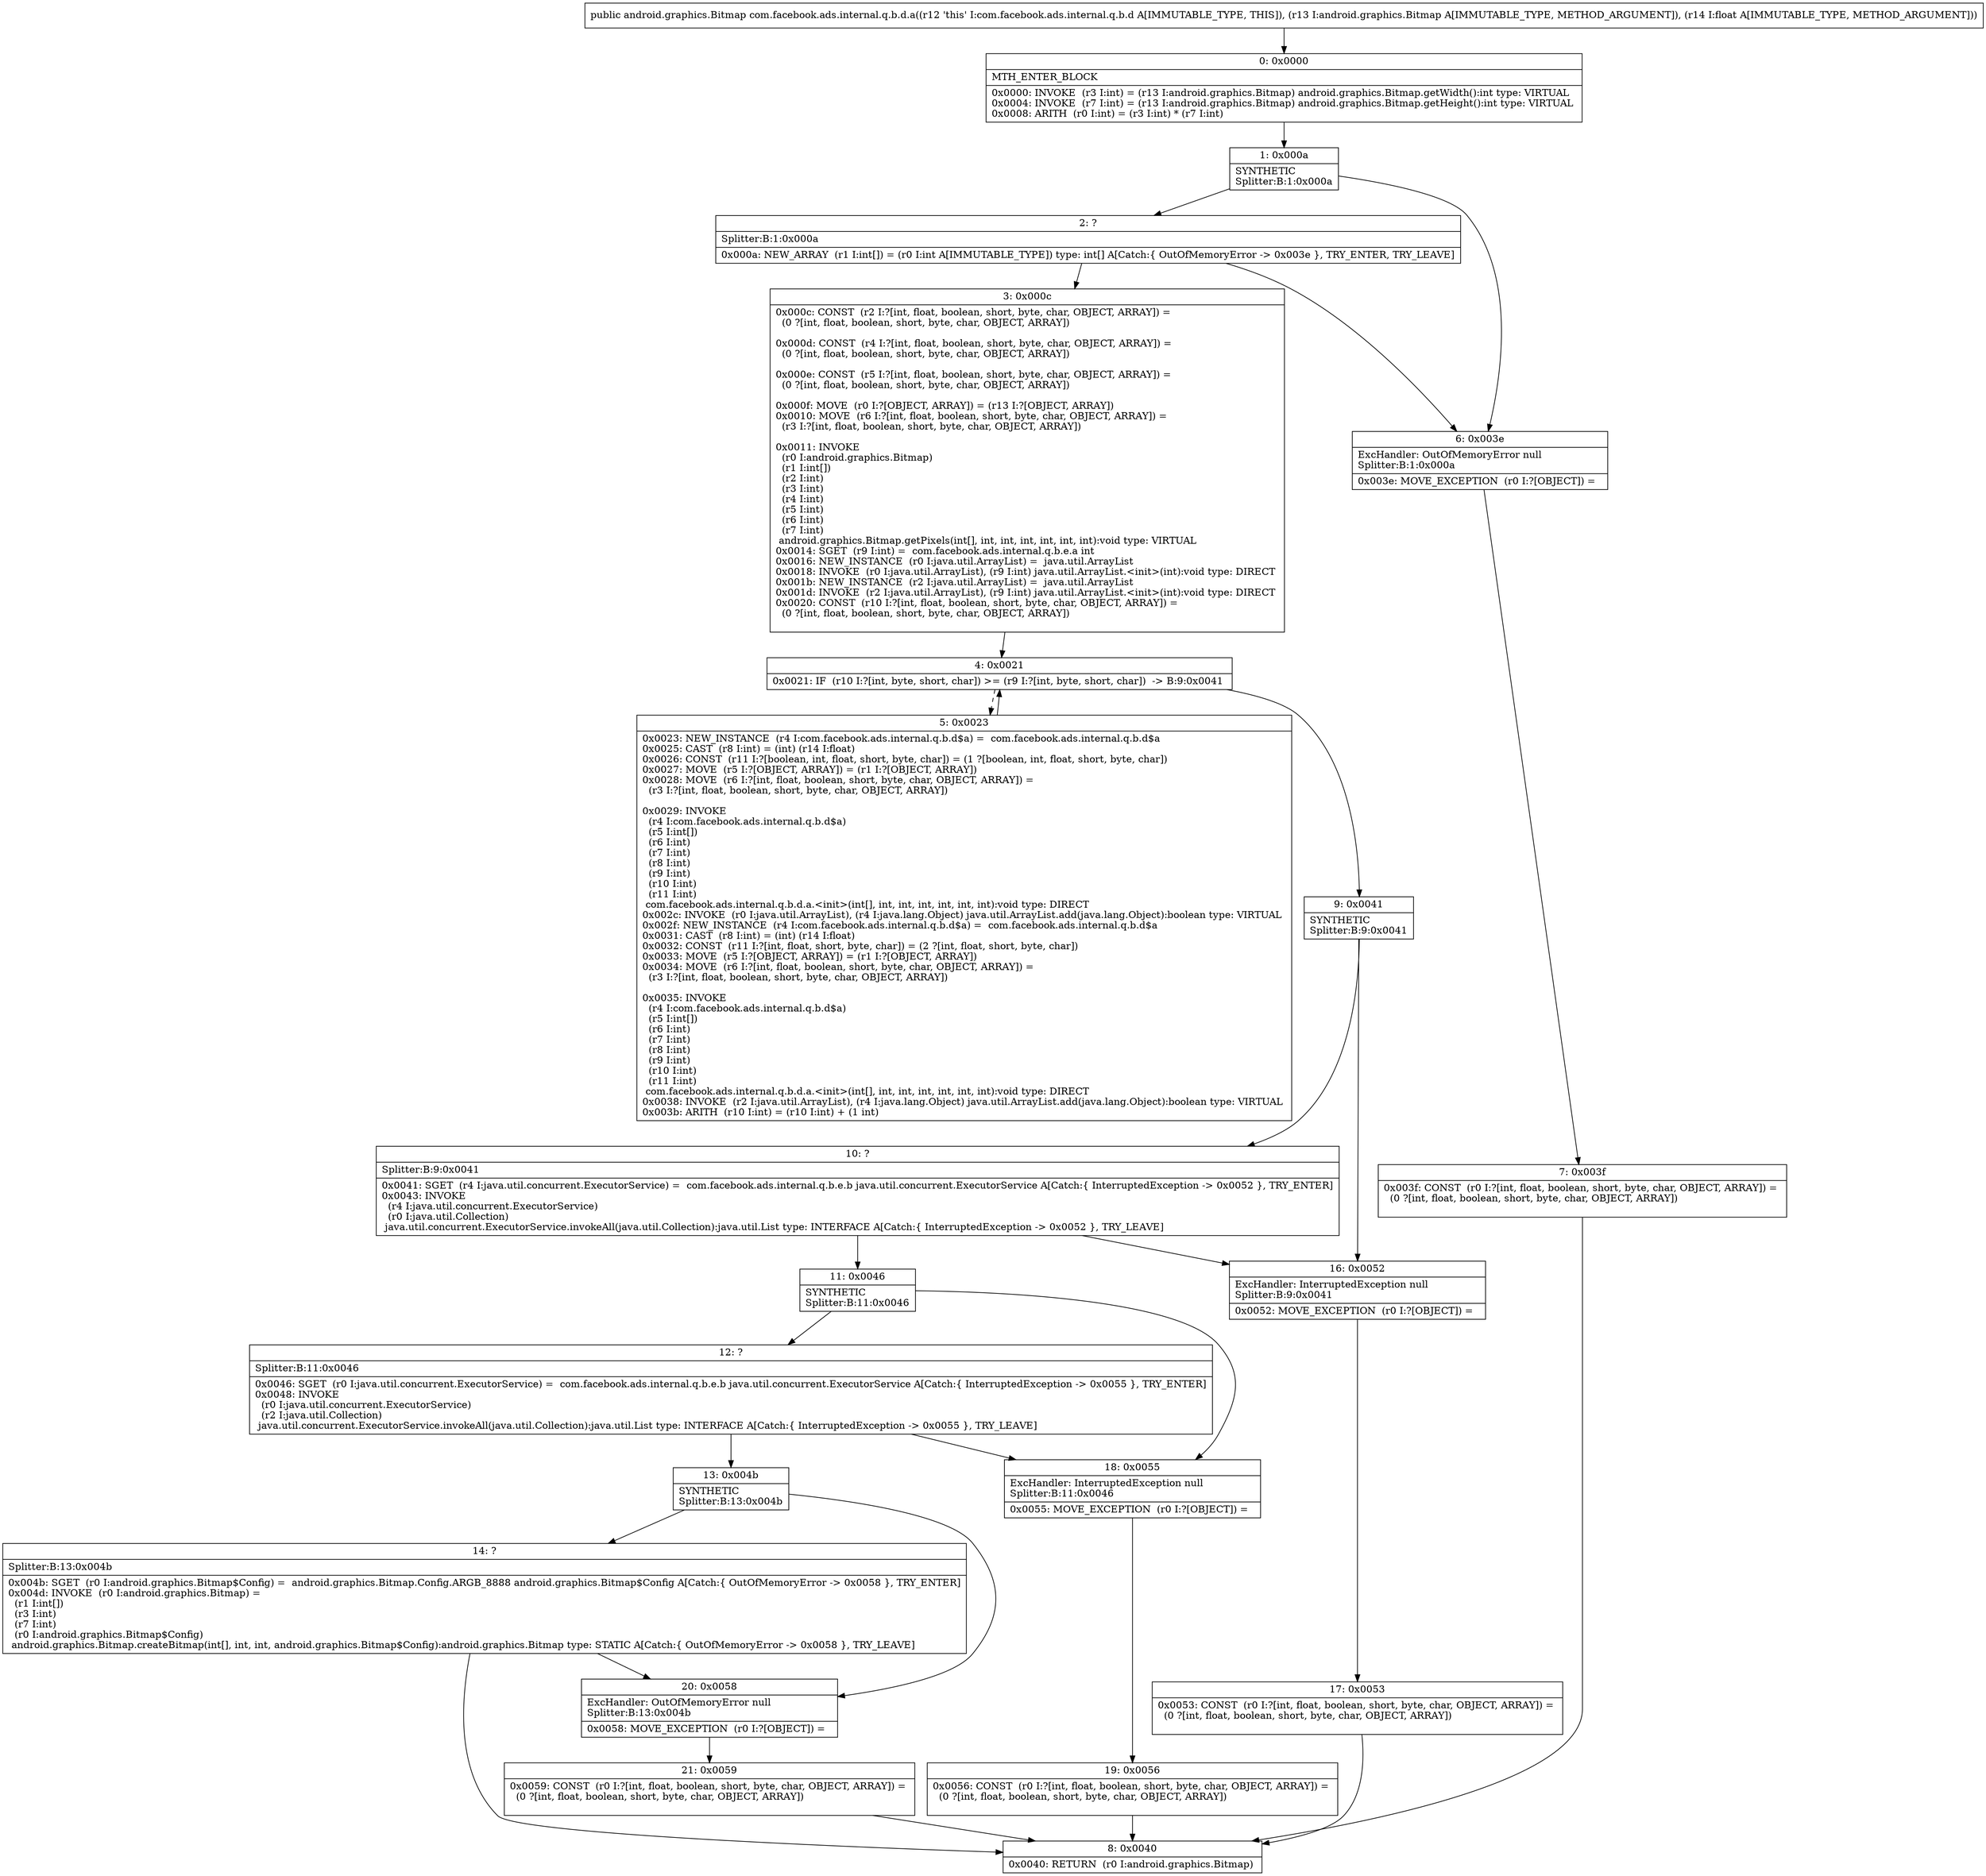 digraph "CFG forcom.facebook.ads.internal.q.b.d.a(Landroid\/graphics\/Bitmap;F)Landroid\/graphics\/Bitmap;" {
Node_0 [shape=record,label="{0\:\ 0x0000|MTH_ENTER_BLOCK\l|0x0000: INVOKE  (r3 I:int) = (r13 I:android.graphics.Bitmap) android.graphics.Bitmap.getWidth():int type: VIRTUAL \l0x0004: INVOKE  (r7 I:int) = (r13 I:android.graphics.Bitmap) android.graphics.Bitmap.getHeight():int type: VIRTUAL \l0x0008: ARITH  (r0 I:int) = (r3 I:int) * (r7 I:int) \l}"];
Node_1 [shape=record,label="{1\:\ 0x000a|SYNTHETIC\lSplitter:B:1:0x000a\l}"];
Node_2 [shape=record,label="{2\:\ ?|Splitter:B:1:0x000a\l|0x000a: NEW_ARRAY  (r1 I:int[]) = (r0 I:int A[IMMUTABLE_TYPE]) type: int[] A[Catch:\{ OutOfMemoryError \-\> 0x003e \}, TRY_ENTER, TRY_LEAVE]\l}"];
Node_3 [shape=record,label="{3\:\ 0x000c|0x000c: CONST  (r2 I:?[int, float, boolean, short, byte, char, OBJECT, ARRAY]) = \l  (0 ?[int, float, boolean, short, byte, char, OBJECT, ARRAY])\l \l0x000d: CONST  (r4 I:?[int, float, boolean, short, byte, char, OBJECT, ARRAY]) = \l  (0 ?[int, float, boolean, short, byte, char, OBJECT, ARRAY])\l \l0x000e: CONST  (r5 I:?[int, float, boolean, short, byte, char, OBJECT, ARRAY]) = \l  (0 ?[int, float, boolean, short, byte, char, OBJECT, ARRAY])\l \l0x000f: MOVE  (r0 I:?[OBJECT, ARRAY]) = (r13 I:?[OBJECT, ARRAY]) \l0x0010: MOVE  (r6 I:?[int, float, boolean, short, byte, char, OBJECT, ARRAY]) = \l  (r3 I:?[int, float, boolean, short, byte, char, OBJECT, ARRAY])\l \l0x0011: INVOKE  \l  (r0 I:android.graphics.Bitmap)\l  (r1 I:int[])\l  (r2 I:int)\l  (r3 I:int)\l  (r4 I:int)\l  (r5 I:int)\l  (r6 I:int)\l  (r7 I:int)\l android.graphics.Bitmap.getPixels(int[], int, int, int, int, int, int):void type: VIRTUAL \l0x0014: SGET  (r9 I:int) =  com.facebook.ads.internal.q.b.e.a int \l0x0016: NEW_INSTANCE  (r0 I:java.util.ArrayList) =  java.util.ArrayList \l0x0018: INVOKE  (r0 I:java.util.ArrayList), (r9 I:int) java.util.ArrayList.\<init\>(int):void type: DIRECT \l0x001b: NEW_INSTANCE  (r2 I:java.util.ArrayList) =  java.util.ArrayList \l0x001d: INVOKE  (r2 I:java.util.ArrayList), (r9 I:int) java.util.ArrayList.\<init\>(int):void type: DIRECT \l0x0020: CONST  (r10 I:?[int, float, boolean, short, byte, char, OBJECT, ARRAY]) = \l  (0 ?[int, float, boolean, short, byte, char, OBJECT, ARRAY])\l \l}"];
Node_4 [shape=record,label="{4\:\ 0x0021|0x0021: IF  (r10 I:?[int, byte, short, char]) \>= (r9 I:?[int, byte, short, char])  \-\> B:9:0x0041 \l}"];
Node_5 [shape=record,label="{5\:\ 0x0023|0x0023: NEW_INSTANCE  (r4 I:com.facebook.ads.internal.q.b.d$a) =  com.facebook.ads.internal.q.b.d$a \l0x0025: CAST  (r8 I:int) = (int) (r14 I:float) \l0x0026: CONST  (r11 I:?[boolean, int, float, short, byte, char]) = (1 ?[boolean, int, float, short, byte, char]) \l0x0027: MOVE  (r5 I:?[OBJECT, ARRAY]) = (r1 I:?[OBJECT, ARRAY]) \l0x0028: MOVE  (r6 I:?[int, float, boolean, short, byte, char, OBJECT, ARRAY]) = \l  (r3 I:?[int, float, boolean, short, byte, char, OBJECT, ARRAY])\l \l0x0029: INVOKE  \l  (r4 I:com.facebook.ads.internal.q.b.d$a)\l  (r5 I:int[])\l  (r6 I:int)\l  (r7 I:int)\l  (r8 I:int)\l  (r9 I:int)\l  (r10 I:int)\l  (r11 I:int)\l com.facebook.ads.internal.q.b.d.a.\<init\>(int[], int, int, int, int, int, int):void type: DIRECT \l0x002c: INVOKE  (r0 I:java.util.ArrayList), (r4 I:java.lang.Object) java.util.ArrayList.add(java.lang.Object):boolean type: VIRTUAL \l0x002f: NEW_INSTANCE  (r4 I:com.facebook.ads.internal.q.b.d$a) =  com.facebook.ads.internal.q.b.d$a \l0x0031: CAST  (r8 I:int) = (int) (r14 I:float) \l0x0032: CONST  (r11 I:?[int, float, short, byte, char]) = (2 ?[int, float, short, byte, char]) \l0x0033: MOVE  (r5 I:?[OBJECT, ARRAY]) = (r1 I:?[OBJECT, ARRAY]) \l0x0034: MOVE  (r6 I:?[int, float, boolean, short, byte, char, OBJECT, ARRAY]) = \l  (r3 I:?[int, float, boolean, short, byte, char, OBJECT, ARRAY])\l \l0x0035: INVOKE  \l  (r4 I:com.facebook.ads.internal.q.b.d$a)\l  (r5 I:int[])\l  (r6 I:int)\l  (r7 I:int)\l  (r8 I:int)\l  (r9 I:int)\l  (r10 I:int)\l  (r11 I:int)\l com.facebook.ads.internal.q.b.d.a.\<init\>(int[], int, int, int, int, int, int):void type: DIRECT \l0x0038: INVOKE  (r2 I:java.util.ArrayList), (r4 I:java.lang.Object) java.util.ArrayList.add(java.lang.Object):boolean type: VIRTUAL \l0x003b: ARITH  (r10 I:int) = (r10 I:int) + (1 int) \l}"];
Node_6 [shape=record,label="{6\:\ 0x003e|ExcHandler: OutOfMemoryError null\lSplitter:B:1:0x000a\l|0x003e: MOVE_EXCEPTION  (r0 I:?[OBJECT]) =  \l}"];
Node_7 [shape=record,label="{7\:\ 0x003f|0x003f: CONST  (r0 I:?[int, float, boolean, short, byte, char, OBJECT, ARRAY]) = \l  (0 ?[int, float, boolean, short, byte, char, OBJECT, ARRAY])\l \l}"];
Node_8 [shape=record,label="{8\:\ 0x0040|0x0040: RETURN  (r0 I:android.graphics.Bitmap) \l}"];
Node_9 [shape=record,label="{9\:\ 0x0041|SYNTHETIC\lSplitter:B:9:0x0041\l}"];
Node_10 [shape=record,label="{10\:\ ?|Splitter:B:9:0x0041\l|0x0041: SGET  (r4 I:java.util.concurrent.ExecutorService) =  com.facebook.ads.internal.q.b.e.b java.util.concurrent.ExecutorService A[Catch:\{ InterruptedException \-\> 0x0052 \}, TRY_ENTER]\l0x0043: INVOKE  \l  (r4 I:java.util.concurrent.ExecutorService)\l  (r0 I:java.util.Collection)\l java.util.concurrent.ExecutorService.invokeAll(java.util.Collection):java.util.List type: INTERFACE A[Catch:\{ InterruptedException \-\> 0x0052 \}, TRY_LEAVE]\l}"];
Node_11 [shape=record,label="{11\:\ 0x0046|SYNTHETIC\lSplitter:B:11:0x0046\l}"];
Node_12 [shape=record,label="{12\:\ ?|Splitter:B:11:0x0046\l|0x0046: SGET  (r0 I:java.util.concurrent.ExecutorService) =  com.facebook.ads.internal.q.b.e.b java.util.concurrent.ExecutorService A[Catch:\{ InterruptedException \-\> 0x0055 \}, TRY_ENTER]\l0x0048: INVOKE  \l  (r0 I:java.util.concurrent.ExecutorService)\l  (r2 I:java.util.Collection)\l java.util.concurrent.ExecutorService.invokeAll(java.util.Collection):java.util.List type: INTERFACE A[Catch:\{ InterruptedException \-\> 0x0055 \}, TRY_LEAVE]\l}"];
Node_13 [shape=record,label="{13\:\ 0x004b|SYNTHETIC\lSplitter:B:13:0x004b\l}"];
Node_14 [shape=record,label="{14\:\ ?|Splitter:B:13:0x004b\l|0x004b: SGET  (r0 I:android.graphics.Bitmap$Config) =  android.graphics.Bitmap.Config.ARGB_8888 android.graphics.Bitmap$Config A[Catch:\{ OutOfMemoryError \-\> 0x0058 \}, TRY_ENTER]\l0x004d: INVOKE  (r0 I:android.graphics.Bitmap) = \l  (r1 I:int[])\l  (r3 I:int)\l  (r7 I:int)\l  (r0 I:android.graphics.Bitmap$Config)\l android.graphics.Bitmap.createBitmap(int[], int, int, android.graphics.Bitmap$Config):android.graphics.Bitmap type: STATIC A[Catch:\{ OutOfMemoryError \-\> 0x0058 \}, TRY_LEAVE]\l}"];
Node_16 [shape=record,label="{16\:\ 0x0052|ExcHandler: InterruptedException null\lSplitter:B:9:0x0041\l|0x0052: MOVE_EXCEPTION  (r0 I:?[OBJECT]) =  \l}"];
Node_17 [shape=record,label="{17\:\ 0x0053|0x0053: CONST  (r0 I:?[int, float, boolean, short, byte, char, OBJECT, ARRAY]) = \l  (0 ?[int, float, boolean, short, byte, char, OBJECT, ARRAY])\l \l}"];
Node_18 [shape=record,label="{18\:\ 0x0055|ExcHandler: InterruptedException null\lSplitter:B:11:0x0046\l|0x0055: MOVE_EXCEPTION  (r0 I:?[OBJECT]) =  \l}"];
Node_19 [shape=record,label="{19\:\ 0x0056|0x0056: CONST  (r0 I:?[int, float, boolean, short, byte, char, OBJECT, ARRAY]) = \l  (0 ?[int, float, boolean, short, byte, char, OBJECT, ARRAY])\l \l}"];
Node_20 [shape=record,label="{20\:\ 0x0058|ExcHandler: OutOfMemoryError null\lSplitter:B:13:0x004b\l|0x0058: MOVE_EXCEPTION  (r0 I:?[OBJECT]) =  \l}"];
Node_21 [shape=record,label="{21\:\ 0x0059|0x0059: CONST  (r0 I:?[int, float, boolean, short, byte, char, OBJECT, ARRAY]) = \l  (0 ?[int, float, boolean, short, byte, char, OBJECT, ARRAY])\l \l}"];
MethodNode[shape=record,label="{public android.graphics.Bitmap com.facebook.ads.internal.q.b.d.a((r12 'this' I:com.facebook.ads.internal.q.b.d A[IMMUTABLE_TYPE, THIS]), (r13 I:android.graphics.Bitmap A[IMMUTABLE_TYPE, METHOD_ARGUMENT]), (r14 I:float A[IMMUTABLE_TYPE, METHOD_ARGUMENT])) }"];
MethodNode -> Node_0;
Node_0 -> Node_1;
Node_1 -> Node_2;
Node_1 -> Node_6;
Node_2 -> Node_3;
Node_2 -> Node_6;
Node_3 -> Node_4;
Node_4 -> Node_5[style=dashed];
Node_4 -> Node_9;
Node_5 -> Node_4;
Node_6 -> Node_7;
Node_7 -> Node_8;
Node_9 -> Node_10;
Node_9 -> Node_16;
Node_10 -> Node_11;
Node_10 -> Node_16;
Node_11 -> Node_12;
Node_11 -> Node_18;
Node_12 -> Node_13;
Node_12 -> Node_18;
Node_13 -> Node_14;
Node_13 -> Node_20;
Node_14 -> Node_20;
Node_14 -> Node_8;
Node_16 -> Node_17;
Node_17 -> Node_8;
Node_18 -> Node_19;
Node_19 -> Node_8;
Node_20 -> Node_21;
Node_21 -> Node_8;
}

